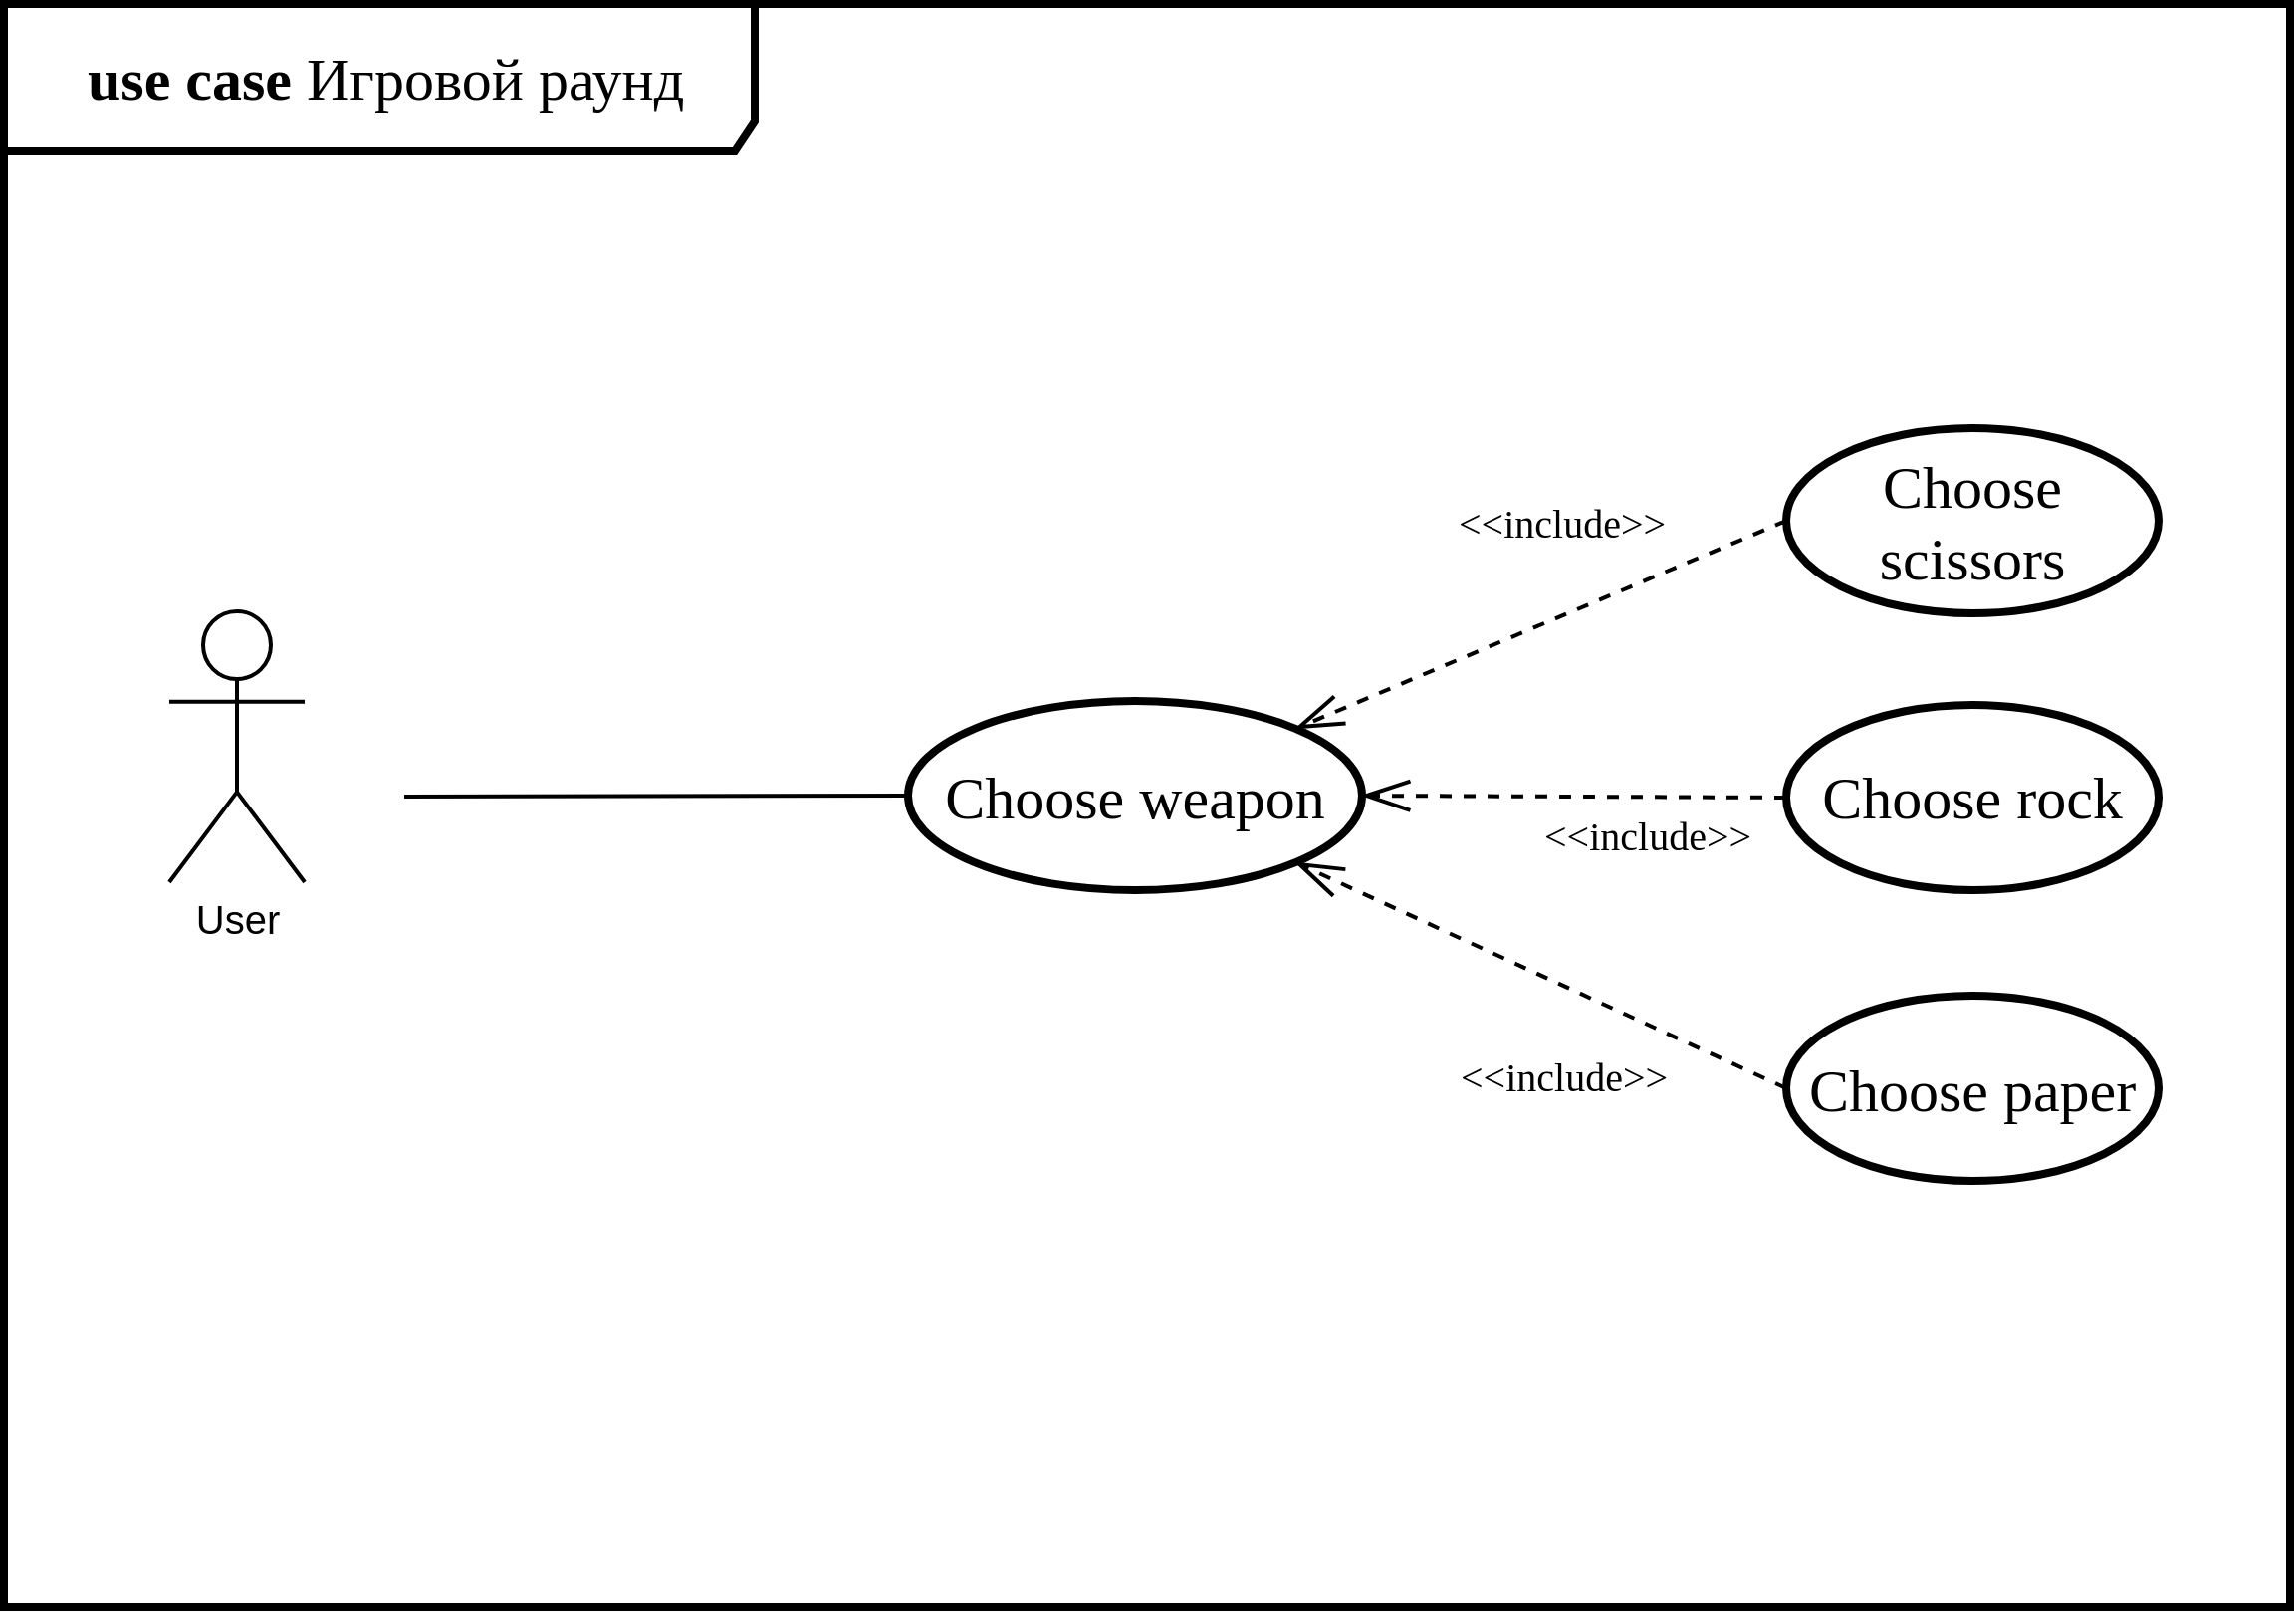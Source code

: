 <mxfile version="13.0.7" type="device" pages="2"><diagram id="J_JxE3FPBBnm1Xu3IMAS" name="Use case diagram"><mxGraphModel dx="1102" dy="704" grid="0" gridSize="10" guides="1" tooltips="1" connect="1" arrows="1" fold="1" page="1" pageScale="1" pageWidth="1169" pageHeight="827" background="#ffffff" math="0" shadow="0"><root><mxCell id="0"/><mxCell id="1" parent="0"/><mxCell id="MZi62uSYWT1XwtnHsQSA-1" value="&lt;blockquote style=&quot;margin: 0 0 0 40px ; border: none ; padding: 0px&quot;&gt;&lt;b&gt;use case &lt;/b&gt;Игровой раунд&lt;/blockquote&gt;" style="shape=umlFrame;whiteSpace=wrap;html=1;fillColor=none;strokeWidth=4;strokeColor=#000000;fontFamily=Times New Roman;fontSize=30;width=377;height=74;fontColor=#000000;align=left;" parent="1" vertex="1"><mxGeometry x="10" y="11" width="1148" height="805" as="geometry"/></mxCell><mxCell id="MZi62uSYWT1XwtnHsQSA-2" value="User" style="shape=umlActor;verticalLabelPosition=bottom;labelBackgroundColor=none;verticalAlign=top;html=1;aspect=fixed;strokeWidth=2;strokeColor=#000000;fillColor=none;fontSize=20;fontColor=#000000;" parent="1" vertex="1"><mxGeometry x="93" y="316" width="68" height="136" as="geometry"/></mxCell><mxCell id="u065sZ15Fkk56258xnUj-3" value="" style="endArrow=none;html=1;strokeWidth=2;strokeColor=#000000;entryX=0;entryY=0.5;entryDx=0;entryDy=0;" parent="1" target="BB3mmWmNBsPmkT6MMdRd-1" edge="1"><mxGeometry width="50" height="50" relative="1" as="geometry"><mxPoint x="211" y="409" as="sourcePoint"/><mxPoint x="628" y="433" as="targetPoint"/></mxGeometry></mxCell><mxCell id="u065sZ15Fkk56258xnUj-2" value="" style="group" parent="1" vertex="1" connectable="0"><mxGeometry x="464" y="224" width="628" height="378.02" as="geometry"/></mxCell><mxCell id="Dasr74IcXRTRuCPxUoz3-14" value="&lt;span style=&quot;text-align: left&quot;&gt;Choose paper&lt;/span&gt;" style="ellipse;whiteSpace=wrap;html=1;strokeColor=#000000;strokeWidth=4;fillColor=none;fontFamily=Times New Roman;fontSize=30;fontColor=#000000;align=center;" parent="u065sZ15Fkk56258xnUj-2" vertex="1"><mxGeometry x="441" y="285" width="187" height="93.02" as="geometry"/></mxCell><mxCell id="Dasr74IcXRTRuCPxUoz3-15" value="&lt;span style=&quot;text-align: left&quot;&gt;Choose rock&lt;/span&gt;" style="ellipse;whiteSpace=wrap;html=1;strokeColor=#000000;strokeWidth=4;fillColor=none;fontFamily=Times New Roman;fontSize=30;fontColor=#000000;align=center;" parent="u065sZ15Fkk56258xnUj-2" vertex="1"><mxGeometry x="441" y="138.98" width="187" height="93.02" as="geometry"/></mxCell><mxCell id="BB3mmWmNBsPmkT6MMdRd-1" value="Choose weapon" style="ellipse;whiteSpace=wrap;html=1;strokeColor=#000000;strokeWidth=4;fillColor=none;fontFamily=Times New Roman;fontSize=30;fontColor=#000000;align=center;" parent="u065sZ15Fkk56258xnUj-2" vertex="1"><mxGeometry y="137" width="228" height="95" as="geometry"/></mxCell><mxCell id="BB3mmWmNBsPmkT6MMdRd-11" style="edgeStyle=none;rounded=0;orthogonalLoop=1;jettySize=auto;html=1;exitX=0;exitY=0.5;exitDx=0;exitDy=0;entryX=1;entryY=1;entryDx=0;entryDy=0;dashed=1;endArrow=openThin;endFill=0;strokeColor=#000000;strokeWidth=2;endSize=20;" parent="u065sZ15Fkk56258xnUj-2" source="Dasr74IcXRTRuCPxUoz3-14" target="BB3mmWmNBsPmkT6MMdRd-1" edge="1"><mxGeometry relative="1" as="geometry"/></mxCell><mxCell id="_i5XkhQQVpm8DoW2XICF-1" value="&amp;lt;&amp;lt;include&amp;gt;&amp;gt;" style="edgeLabel;html=1;align=center;verticalAlign=middle;resizable=0;points=[];fontSize=20;fontFamily=Times New Roman;fontColor=#000000;labelBackgroundColor=#FFFFFF;" parent="BB3mmWmNBsPmkT6MMdRd-11" vertex="1" connectable="0"><mxGeometry x="-0.226" y="-1" relative="1" as="geometry"><mxPoint x="-17.1" y="38.42" as="offset"/></mxGeometry></mxCell><mxCell id="BB3mmWmNBsPmkT6MMdRd-9" style="edgeStyle=none;rounded=0;orthogonalLoop=1;jettySize=auto;html=1;exitX=0;exitY=0.5;exitDx=0;exitDy=0;entryX=1;entryY=0.5;entryDx=0;entryDy=0;dashed=1;endArrow=openThin;endFill=0;strokeColor=#000000;strokeWidth=2;endSize=20;" parent="u065sZ15Fkk56258xnUj-2" source="Dasr74IcXRTRuCPxUoz3-15" target="BB3mmWmNBsPmkT6MMdRd-1" edge="1"><mxGeometry relative="1" as="geometry"/></mxCell><mxCell id="BB3mmWmNBsPmkT6MMdRd-14" value="&amp;lt;&amp;lt;include&amp;gt;&amp;gt;" style="edgeLabel;html=1;align=center;verticalAlign=middle;resizable=0;points=[];labelBackgroundColor=none;fontColor=#000000;fontFamily=Times New Roman;fontSize=20;" parent="BB3mmWmNBsPmkT6MMdRd-9" vertex="1" connectable="0"><mxGeometry x="-0.399" y="1" relative="1" as="geometry"><mxPoint x="-6" y="17.81" as="offset"/></mxGeometry></mxCell><mxCell id="BB3mmWmNBsPmkT6MMdRd-7" style="rounded=0;orthogonalLoop=1;jettySize=auto;html=1;exitX=0;exitY=0.5;exitDx=0;exitDy=0;entryX=1;entryY=0;entryDx=0;entryDy=0;dashed=1;endArrow=openThin;endFill=0;strokeWidth=2;strokeColor=#000000;endSize=20;" parent="u065sZ15Fkk56258xnUj-2" source="BB3mmWmNBsPmkT6MMdRd-3" target="BB3mmWmNBsPmkT6MMdRd-1" edge="1"><mxGeometry relative="1" as="geometry"/></mxCell><mxCell id="_i5XkhQQVpm8DoW2XICF-2" value="&amp;lt;&amp;lt;include&amp;gt;&amp;gt;" style="edgeLabel;html=1;align=center;verticalAlign=middle;resizable=0;points=[];fontSize=20;fontFamily=Times New Roman;fontColor=#000000;labelBackgroundColor=none;" parent="BB3mmWmNBsPmkT6MMdRd-7" vertex="1" connectable="0"><mxGeometry x="-0.224" y="1" relative="1" as="geometry"><mxPoint x="-17.68" y="-41.61" as="offset"/></mxGeometry></mxCell><mxCell id="BB3mmWmNBsPmkT6MMdRd-3" value="&lt;span style=&quot;text-align: left&quot;&gt;Choose scissors&lt;/span&gt;" style="ellipse;whiteSpace=wrap;html=1;strokeColor=#000000;strokeWidth=4;fillColor=none;fontFamily=Times New Roman;fontSize=30;fontColor=#000000;align=center;" parent="u065sZ15Fkk56258xnUj-2" vertex="1"><mxGeometry x="441" width="187" height="93.02" as="geometry"/></mxCell></root></mxGraphModel></diagram><diagram id="l5n885utjc423T3anPsl" name="Class diagram"><mxGraphModel dx="1102" dy="704" grid="0" gridSize="10" guides="1" tooltips="1" connect="1" arrows="1" fold="1" page="1" pageScale="1" pageWidth="1169" pageHeight="827" background="#ffffff" math="0" shadow="0"><root><mxCell id="4wWxSqw8XWTtWE4knOpG-0"/><mxCell id="4wWxSqw8XWTtWE4knOpG-1" parent="4wWxSqw8XWTtWE4knOpG-0"/><mxCell id="4wWxSqw8XWTtWE4knOpG-2" value="&lt;blockquote style=&quot;margin: 0px 0px 0px 40px ; border: none ; padding: 0px ; font-size: 40px&quot;&gt;&lt;b&gt;class &lt;/b&gt;Структура Игрового раунда&lt;/blockquote&gt;" style="shape=umlFrame;whiteSpace=wrap;html=1;fillColor=none;strokeWidth=4;strokeColor=#000000;fontFamily=Times New Roman;fontSize=30;width=626;height=70;fontColor=#000000;align=left;" parent="4wWxSqw8XWTtWE4knOpG-1" vertex="1"><mxGeometry x="10" y="11" width="1148" height="805" as="geometry"/></mxCell><mxCell id="4wWxSqw8XWTtWE4knOpG-3" value="" style="edgeStyle=orthogonalEdgeStyle;rounded=0;orthogonalLoop=1;jettySize=auto;html=1;strokeWidth=2;strokeColor=#000000;startArrow=openThin;startFill=0;endArrow=none;endFill=0;endSize=20;entryX=0.5;entryY=1;entryDx=0;entryDy=0;dashed=1;startSize=20;exitX=0.5;exitY=0;exitDx=0;exitDy=0;" parent="4wWxSqw8XWTtWE4knOpG-1" source="4wWxSqw8XWTtWE4knOpG-16" target="4wWxSqw8XWTtWE4knOpG-24" edge="1"><mxGeometry relative="1" as="geometry"><mxPoint x="590.5" y="340" as="targetPoint"/><Array as="points"/></mxGeometry></mxCell><mxCell id="4wWxSqw8XWTtWE4knOpG-4" value="&amp;lt;&amp;lt;include&amp;gt;&amp;gt;" style="edgeLabel;html=1;align=center;verticalAlign=middle;resizable=0;points=[];fontSize=20;fontFamily=Times New Roman;fontColor=#000000;labelBackgroundColor=none;" parent="4wWxSqw8XWTtWE4knOpG-3" vertex="1" connectable="0"><mxGeometry x="-0.295" y="1" relative="1" as="geometry"><mxPoint x="57.1" y="-19.37" as="offset"/></mxGeometry></mxCell><mxCell id="4wWxSqw8XWTtWE4knOpG-5" style="edgeStyle=orthogonalEdgeStyle;rounded=0;orthogonalLoop=1;jettySize=auto;html=1;exitX=0.5;exitY=0;exitDx=0;exitDy=0;entryX=0;entryY=0.5;entryDx=0;entryDy=0;startArrow=openThin;startFill=0;strokeColor=#000000;strokeWidth=2;endArrow=none;endFill=0;endSize=20;dashed=1;startSize=20;" parent="4wWxSqw8XWTtWE4knOpG-1" source="4wWxSqw8XWTtWE4knOpG-11" target="4wWxSqw8XWTtWE4knOpG-24" edge="1"><mxGeometry relative="1" as="geometry"><mxPoint x="471" y="273" as="targetPoint"/></mxGeometry></mxCell><mxCell id="4wWxSqw8XWTtWE4knOpG-6" value="&amp;lt;&amp;lt;include&amp;gt;&amp;gt;" style="edgeLabel;html=1;align=center;verticalAlign=middle;resizable=0;points=[];labelBackgroundColor=none;fontColor=#000000;fontFamily=Times New Roman;fontSize=20;" parent="4wWxSqw8XWTtWE4knOpG-5" vertex="1" connectable="0"><mxGeometry x="-0.626" y="1" relative="1" as="geometry"><mxPoint x="-64.61" y="5.86" as="offset"/></mxGeometry></mxCell><mxCell id="4wWxSqw8XWTtWE4knOpG-7" style="edgeStyle=orthogonalEdgeStyle;rounded=0;orthogonalLoop=1;jettySize=auto;html=1;exitX=0.5;exitY=0;exitDx=0;exitDy=0;entryX=1;entryY=0.5;entryDx=0;entryDy=0;startArrow=openThin;startFill=0;strokeColor=#000000;strokeWidth=2;endArrow=none;endFill=0;endSize=20;dashed=1;startSize=20;" parent="4wWxSqw8XWTtWE4knOpG-1" source="4wWxSqw8XWTtWE4knOpG-20" target="4wWxSqw8XWTtWE4knOpG-24" edge="1"><mxGeometry relative="1" as="geometry"><mxPoint x="710" y="273" as="targetPoint"/></mxGeometry></mxCell><mxCell id="4wWxSqw8XWTtWE4knOpG-8" value="&amp;lt;&amp;lt;include&amp;gt;&amp;gt;" style="edgeLabel;html=1;align=center;verticalAlign=middle;resizable=0;points=[];fontSize=20;fontFamily=Times New Roman;fontColor=#000000;labelBackgroundColor=none;" parent="4wWxSqw8XWTtWE4knOpG-7" vertex="1" connectable="0"><mxGeometry x="-0.72" y="-2" relative="1" as="geometry"><mxPoint x="67.89" y="-10.66" as="offset"/></mxGeometry></mxCell><mxCell id="4wWxSqw8XWTtWE4knOpG-9" style="edgeStyle=orthogonalEdgeStyle;rounded=0;orthogonalLoop=1;jettySize=auto;html=1;exitX=1;exitY=0.5;exitDx=0;exitDy=0;entryX=0;entryY=0.5;entryDx=0;entryDy=0;startFill=0;endArrow=none;endFill=0;endSize=20;strokeColor=#000000;strokeWidth=2;" parent="4wWxSqw8XWTtWE4knOpG-1" source="4wWxSqw8XWTtWE4knOpG-16" target="4wWxSqw8XWTtWE4knOpG-20" edge="1"><mxGeometry relative="1" as="geometry"/></mxCell><mxCell id="4wWxSqw8XWTtWE4knOpG-10" style="edgeStyle=orthogonalEdgeStyle;rounded=0;orthogonalLoop=1;jettySize=auto;html=1;exitX=1;exitY=0.5;exitDx=0;exitDy=0;entryX=0;entryY=0.5;entryDx=0;entryDy=0;startFill=0;endArrow=none;endFill=0;endSize=20;strokeColor=#000000;strokeWidth=2;" parent="4wWxSqw8XWTtWE4knOpG-1" source="4wWxSqw8XWTtWE4knOpG-11" target="4wWxSqw8XWTtWE4knOpG-16" edge="1"><mxGeometry relative="1" as="geometry"/></mxCell><mxCell id="4wWxSqw8XWTtWE4knOpG-16" value="Paper" style="swimlane;fontStyle=0;childLayout=stackLayout;horizontal=1;startSize=124;fillColor=none;horizontalStack=0;resizeParent=1;resizeParentMax=0;resizeLast=0;collapsible=1;marginBottom=0;strokeColor=#000000;strokeWidth=4;fontFamily=Times New Roman;fontSize=30;fontColor=#000000;html=1;" parent="4wWxSqw8XWTtWE4knOpG-1" vertex="1"><mxGeometry x="471.776" y="473.081" width="238.229" height="165.84" as="geometry"><mxRectangle x="312.386" y="1.901" width="244" height="109" as="alternateBounds"/></mxGeometry></mxCell><mxCell id="4wWxSqw8XWTtWE4knOpG-18" value="+fight() {redefine fight()}" style="text;html=1;strokeColor=#000000;fillColor=none;align=left;verticalAlign=middle;whiteSpace=wrap;rounded=0;fontFamily=Times New Roman;fontSize=20;fontColor=#000000;strokeWidth=2;" parent="4wWxSqw8XWTtWE4knOpG-16" vertex="1"><mxGeometry y="124" width="238.229" height="41.84" as="geometry"/></mxCell><mxCell id="4wWxSqw8XWTtWE4knOpG-24" value="Weapons" style="swimlane;fontStyle=0;childLayout=stackLayout;horizontal=1;startSize=121;fillColor=none;horizontalStack=0;resizeParent=1;resizeParentMax=0;resizeLast=0;collapsible=1;marginBottom=0;strokeColor=#000000;strokeWidth=4;fontFamily=Times New Roman;fontSize=40;fontColor=#000000;html=1;" parent="4wWxSqw8XWTtWE4knOpG-1" vertex="1"><mxGeometry x="471.78" y="151" width="240.22" height="180.842" as="geometry"><mxRectangle x="471.78" y="111" width="238" height="160" as="alternateBounds"/></mxGeometry></mxCell><mxCell id="4wWxSqw8XWTtWE4knOpG-25" value="+ fight()" style="text;strokeColor=#000000;fillColor=none;align=left;verticalAlign=top;spacingLeft=4;spacingRight=4;overflow=hidden;rotatable=0;points=[[0,0.5],[1,0.5]];portConstraint=eastwest;fontColor=#000000;fontFamily=Times New Roman;fontSize=30;horizontal=1;strokeWidth=2;" parent="4wWxSqw8XWTtWE4knOpG-24" vertex="1"><mxGeometry y="121" width="240.22" height="59.842" as="geometry"/></mxCell><mxCell id="4wWxSqw8XWTtWE4knOpG-20" value="Scissors" style="swimlane;fontStyle=0;childLayout=stackLayout;horizontal=1;startSize=124;fillColor=none;horizontalStack=0;resizeParent=1;resizeParentMax=0;resizeLast=0;collapsible=1;marginBottom=0;strokeColor=#000000;strokeWidth=4;fontFamily=Times New Roman;fontSize=30;fontColor=#000000;html=1;" parent="4wWxSqw8XWTtWE4knOpG-1" vertex="1"><mxGeometry x="795.001" y="473.08" width="238.229" height="165.84" as="geometry"><mxRectangle x="799" y="386" width="244" height="109" as="alternateBounds"/></mxGeometry></mxCell><mxCell id="4wWxSqw8XWTtWE4knOpG-22" value="+fight() {redefine fight()}" style="text;html=1;strokeColor=#000000;fillColor=none;align=left;verticalAlign=middle;whiteSpace=wrap;rounded=0;fontFamily=Times New Roman;fontSize=20;fontColor=#000000;strokeWidth=2;" parent="4wWxSqw8XWTtWE4knOpG-20" vertex="1"><mxGeometry y="124" width="238.229" height="41.84" as="geometry"/></mxCell><mxCell id="4wWxSqw8XWTtWE4knOpG-11" value="Rock" style="swimlane;fontStyle=0;childLayout=stackLayout;horizontal=1;startSize=112;fillColor=none;horizontalStack=0;resizeParent=1;resizeParentMax=0;resizeLast=0;collapsible=1;marginBottom=0;strokeColor=#000000;strokeWidth=4;fontFamily=Times New Roman;fontSize=30;fontColor=#000000;html=1;" parent="4wWxSqw8XWTtWE4knOpG-1" vertex="1"><mxGeometry x="146" y="479.04" width="251.23" height="153.92" as="geometry"><mxRectangle x="138" y="386" width="244" height="109" as="alternateBounds"/></mxGeometry></mxCell><mxCell id="4wWxSqw8XWTtWE4knOpG-13" value="" style="rounded=0;whiteSpace=wrap;html=1;fillColor=none;strokeWidth=2;strokeColor=#000000;" parent="4wWxSqw8XWTtWE4knOpG-11" vertex="1"><mxGeometry y="112" width="251.23" height="0.08" as="geometry"/></mxCell><mxCell id="4wWxSqw8XWTtWE4knOpG-14" value="+fight() {redefine fight()}" style="text;html=1;strokeColor=#000000;fillColor=none;align=left;verticalAlign=middle;whiteSpace=wrap;rounded=0;fontFamily=Times New Roman;fontSize=20;fontColor=#000000;strokeWidth=2;" parent="4wWxSqw8XWTtWE4knOpG-11" vertex="1"><mxGeometry y="112.08" width="251.23" height="41.84" as="geometry"/></mxCell></root></mxGraphModel></diagram></mxfile>